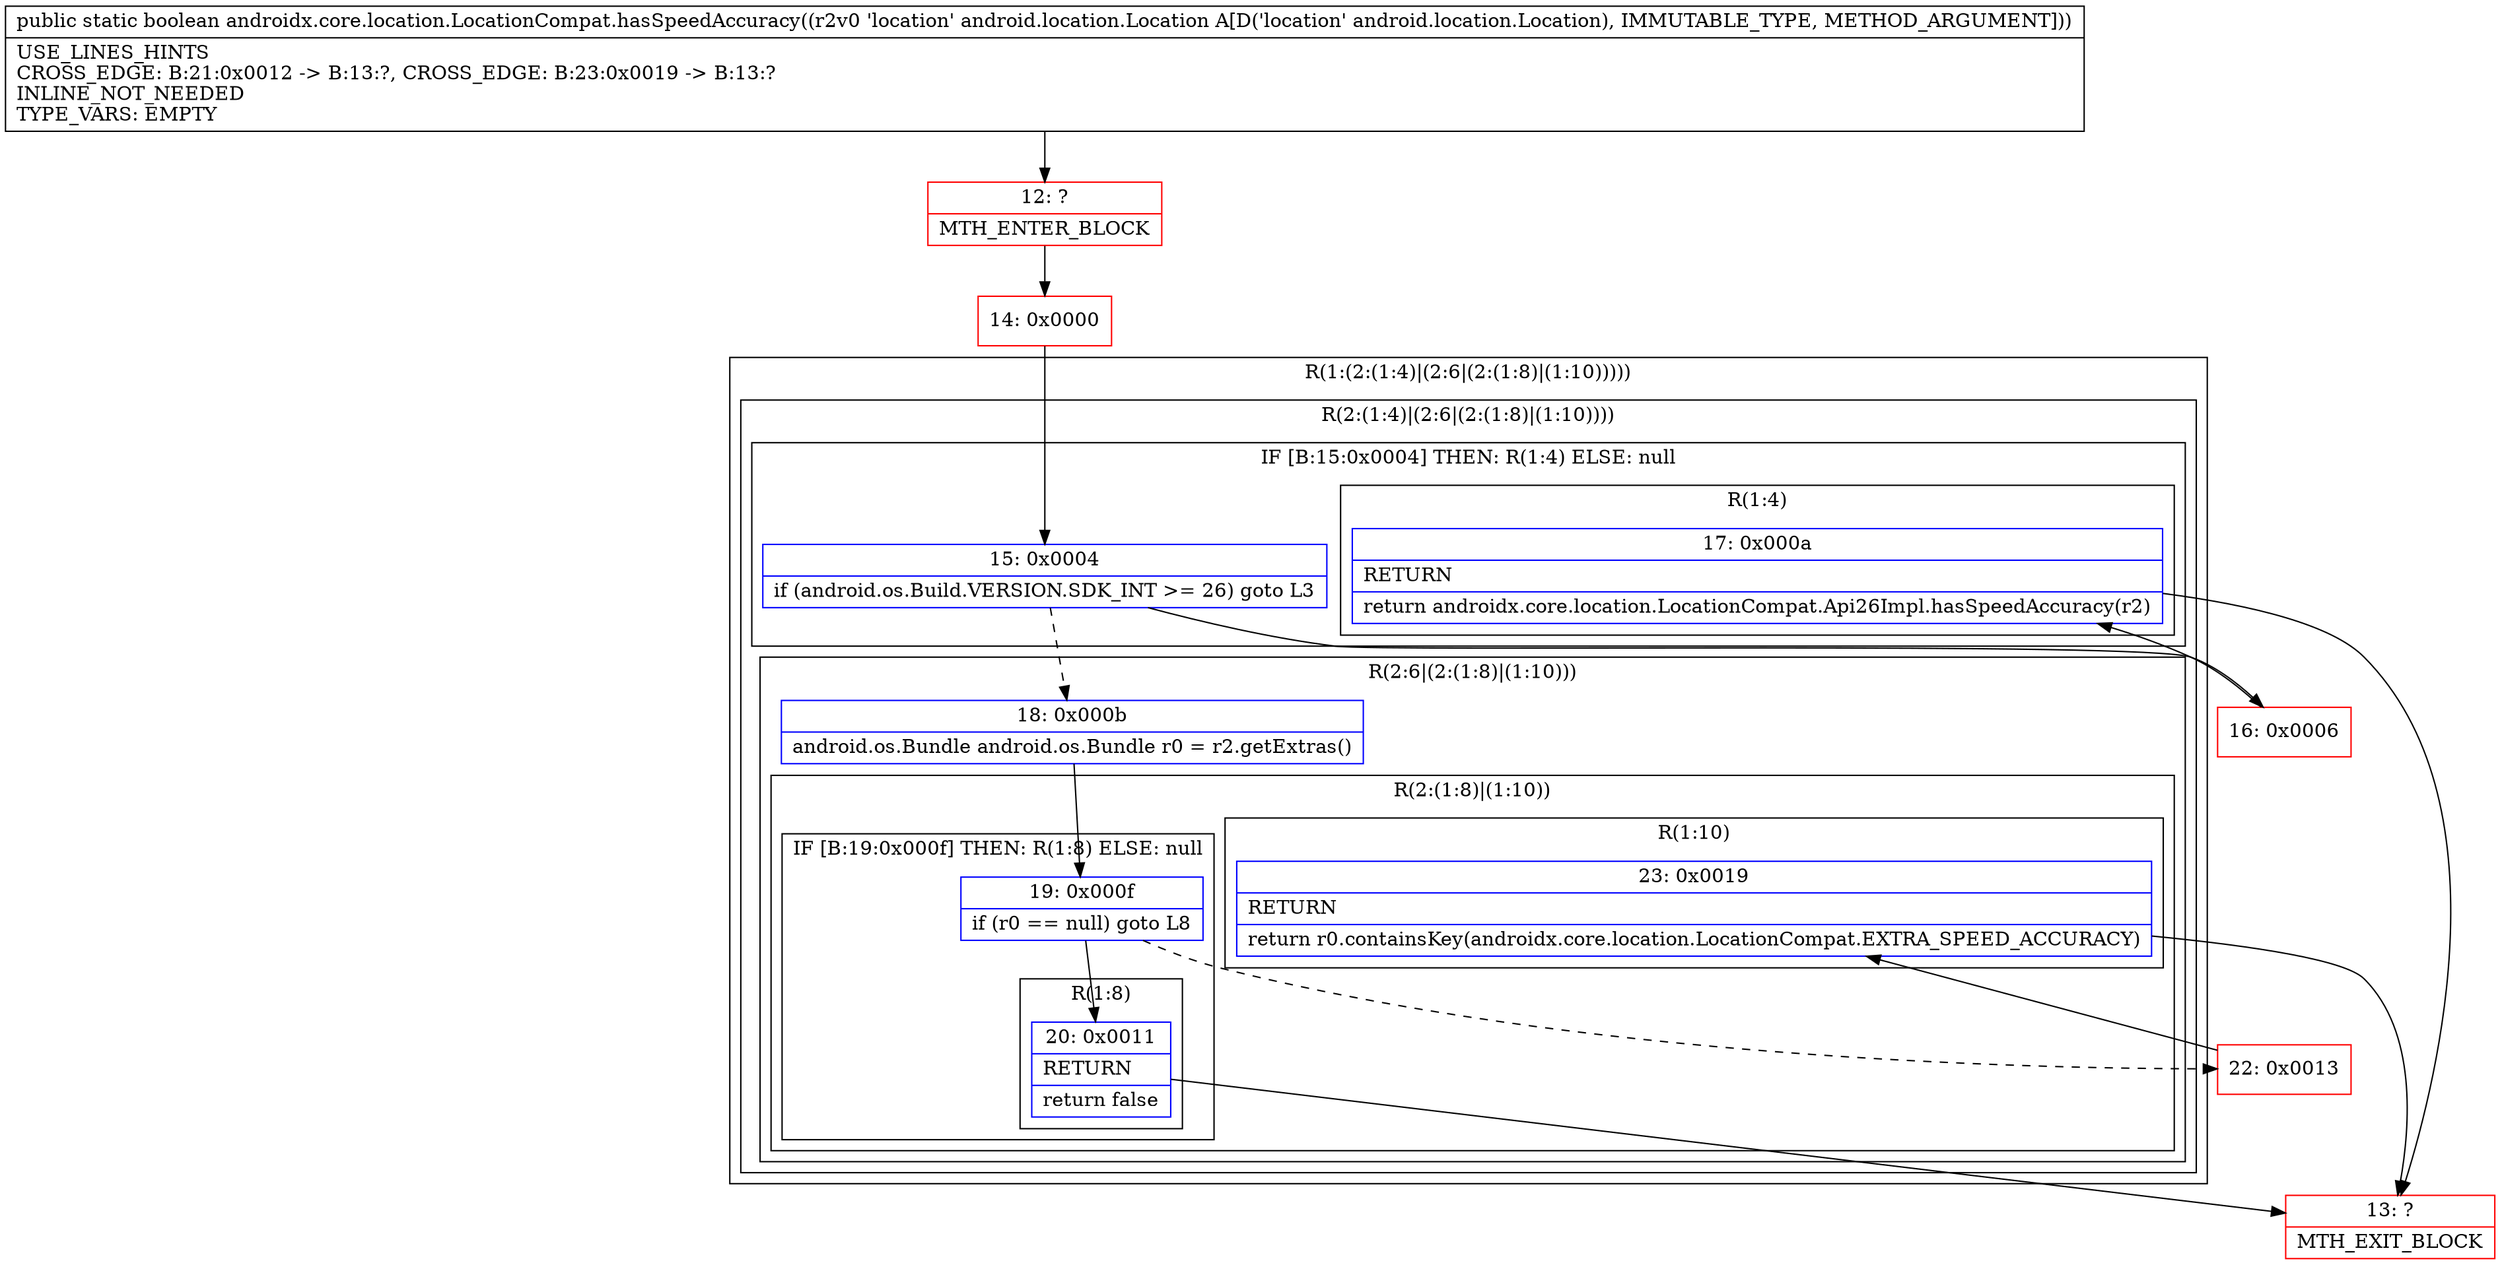 digraph "CFG forandroidx.core.location.LocationCompat.hasSpeedAccuracy(Landroid\/location\/Location;)Z" {
subgraph cluster_Region_1668721034 {
label = "R(1:(2:(1:4)|(2:6|(2:(1:8)|(1:10)))))";
node [shape=record,color=blue];
subgraph cluster_Region_1605392867 {
label = "R(2:(1:4)|(2:6|(2:(1:8)|(1:10))))";
node [shape=record,color=blue];
subgraph cluster_IfRegion_384761439 {
label = "IF [B:15:0x0004] THEN: R(1:4) ELSE: null";
node [shape=record,color=blue];
Node_15 [shape=record,label="{15\:\ 0x0004|if (android.os.Build.VERSION.SDK_INT \>= 26) goto L3\l}"];
subgraph cluster_Region_526262133 {
label = "R(1:4)";
node [shape=record,color=blue];
Node_17 [shape=record,label="{17\:\ 0x000a|RETURN\l|return androidx.core.location.LocationCompat.Api26Impl.hasSpeedAccuracy(r2)\l}"];
}
}
subgraph cluster_Region_533207131 {
label = "R(2:6|(2:(1:8)|(1:10)))";
node [shape=record,color=blue];
Node_18 [shape=record,label="{18\:\ 0x000b|android.os.Bundle android.os.Bundle r0 = r2.getExtras()\l}"];
subgraph cluster_Region_1228070893 {
label = "R(2:(1:8)|(1:10))";
node [shape=record,color=blue];
subgraph cluster_IfRegion_1114430359 {
label = "IF [B:19:0x000f] THEN: R(1:8) ELSE: null";
node [shape=record,color=blue];
Node_19 [shape=record,label="{19\:\ 0x000f|if (r0 == null) goto L8\l}"];
subgraph cluster_Region_345041001 {
label = "R(1:8)";
node [shape=record,color=blue];
Node_20 [shape=record,label="{20\:\ 0x0011|RETURN\l|return false\l}"];
}
}
subgraph cluster_Region_765482229 {
label = "R(1:10)";
node [shape=record,color=blue];
Node_23 [shape=record,label="{23\:\ 0x0019|RETURN\l|return r0.containsKey(androidx.core.location.LocationCompat.EXTRA_SPEED_ACCURACY)\l}"];
}
}
}
}
}
Node_12 [shape=record,color=red,label="{12\:\ ?|MTH_ENTER_BLOCK\l}"];
Node_14 [shape=record,color=red,label="{14\:\ 0x0000}"];
Node_16 [shape=record,color=red,label="{16\:\ 0x0006}"];
Node_13 [shape=record,color=red,label="{13\:\ ?|MTH_EXIT_BLOCK\l}"];
Node_22 [shape=record,color=red,label="{22\:\ 0x0013}"];
MethodNode[shape=record,label="{public static boolean androidx.core.location.LocationCompat.hasSpeedAccuracy((r2v0 'location' android.location.Location A[D('location' android.location.Location), IMMUTABLE_TYPE, METHOD_ARGUMENT]))  | USE_LINES_HINTS\lCROSS_EDGE: B:21:0x0012 \-\> B:13:?, CROSS_EDGE: B:23:0x0019 \-\> B:13:?\lINLINE_NOT_NEEDED\lTYPE_VARS: EMPTY\l}"];
MethodNode -> Node_12;Node_15 -> Node_16;
Node_15 -> Node_18[style=dashed];
Node_17 -> Node_13;
Node_18 -> Node_19;
Node_19 -> Node_20;
Node_19 -> Node_22[style=dashed];
Node_20 -> Node_13;
Node_23 -> Node_13;
Node_12 -> Node_14;
Node_14 -> Node_15;
Node_16 -> Node_17;
Node_22 -> Node_23;
}

